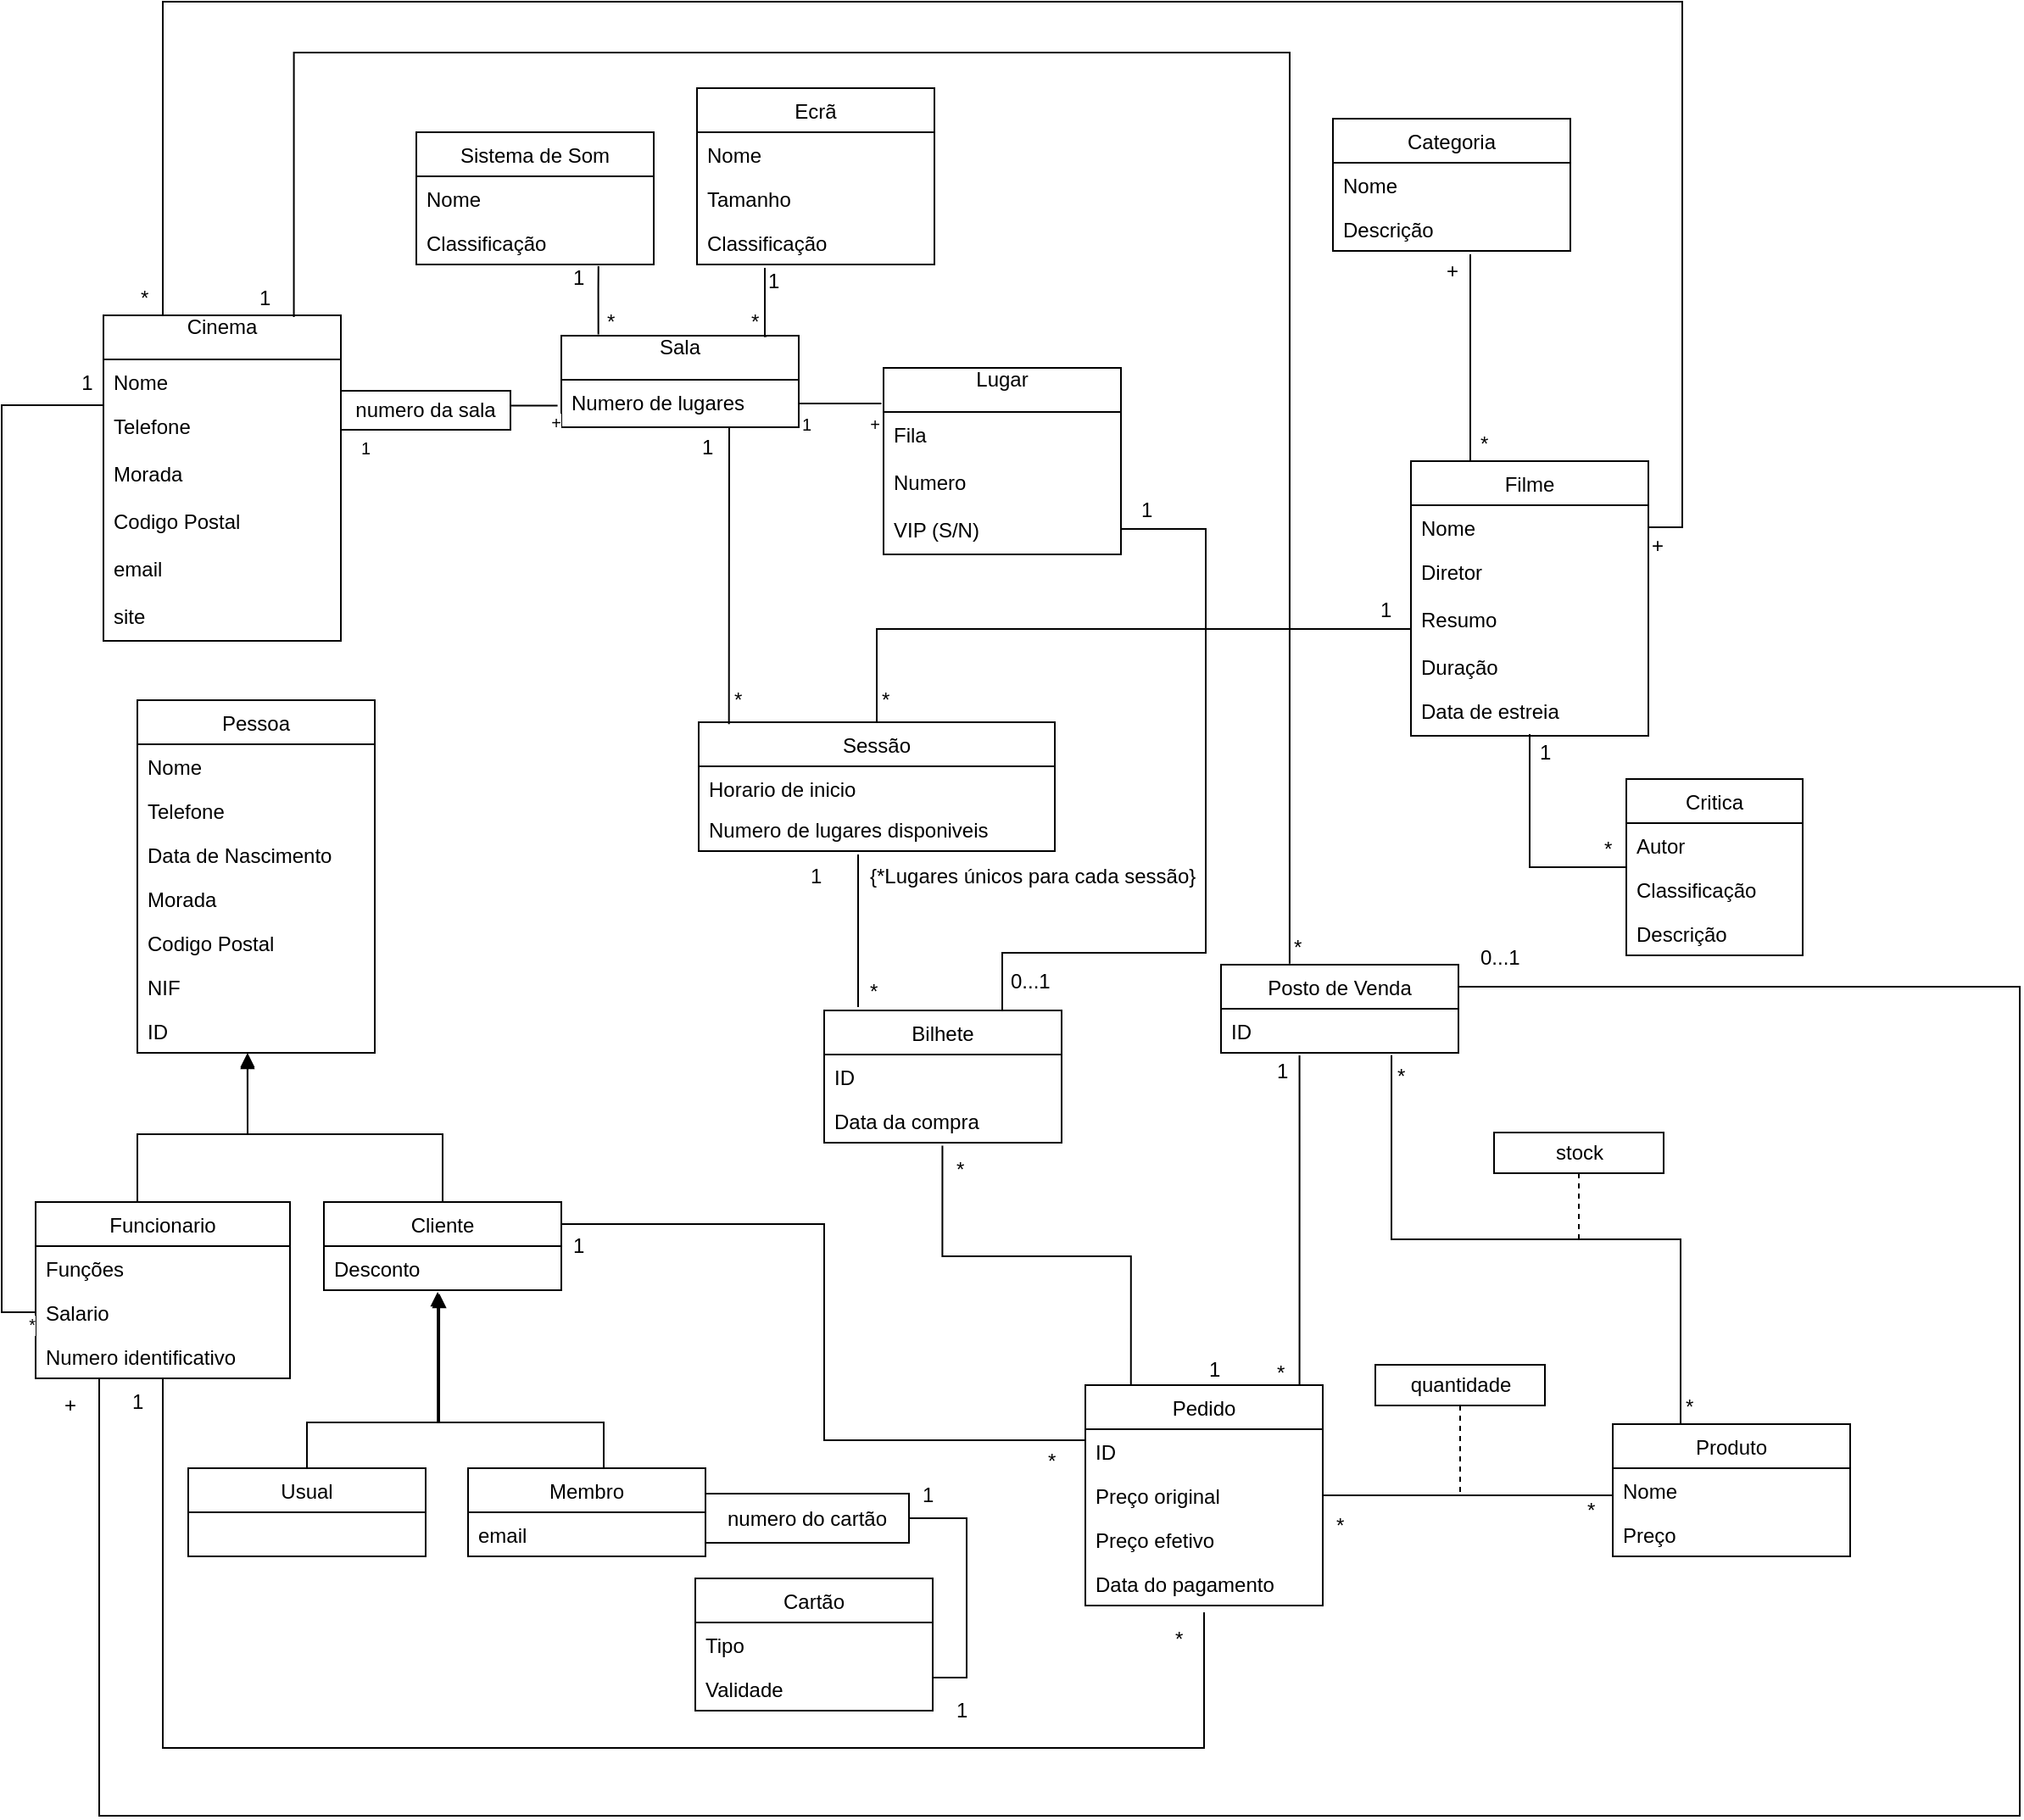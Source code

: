 <mxfile version="10.4.7" type="github"><diagram id="AIXLo2cwGBLX02oyUeqZ" name="Page-1"><mxGraphModel dx="1339" dy="758" grid="1" gridSize="10" guides="1" tooltips="1" connect="1" arrows="1" fold="1" page="1" pageScale="1" pageWidth="850" pageHeight="1100" math="0" shadow="0"><root><mxCell id="0"/><mxCell id="1" parent="0"/><mxCell id="vddKdkB9PFK4132dctd9-143" style="edgeStyle=orthogonalEdgeStyle;rounded=0;orthogonalLoop=1;jettySize=auto;html=1;entryX=1;entryY=0.5;entryDx=0;entryDy=0;endArrow=none;endFill=0;exitX=0.25;exitY=0;exitDx=0;exitDy=0;" parent="1" source="vddKdkB9PFK4132dctd9-2" target="vddKdkB9PFK4132dctd9-53" edge="1"><mxGeometry relative="1" as="geometry"><mxPoint x="225" y="169" as="sourcePoint"/><Array as="points"><mxPoint x="155" y="10"/><mxPoint x="1051" y="10"/><mxPoint x="1051" y="320"/></Array></mxGeometry></mxCell><mxCell id="vddKdkB9PFK4132dctd9-153" style="edgeStyle=orthogonalEdgeStyle;rounded=0;orthogonalLoop=1;jettySize=auto;html=1;exitX=0.802;exitY=0.005;exitDx=0;exitDy=0;endArrow=none;endFill=0;entryX=0.289;entryY=-0.013;entryDx=0;entryDy=0;entryPerimeter=0;exitPerimeter=0;" parent="1" source="vddKdkB9PFK4132dctd9-2" target="vddKdkB9PFK4132dctd9-162" edge="1"><mxGeometry relative="1" as="geometry"><mxPoint x="820" y="570" as="targetPoint"/><Array as="points"><mxPoint x="232" y="40"/><mxPoint x="819" y="40"/></Array></mxGeometry></mxCell><mxCell id="vddKdkB9PFK4132dctd9-2" value="Cinema&#10;" style="swimlane;fontStyle=0;childLayout=stackLayout;horizontal=1;startSize=26;fillColor=none;horizontalStack=0;resizeParent=1;resizeParentMax=0;resizeLast=0;collapsible=1;marginBottom=0;" parent="1" vertex="1"><mxGeometry x="120" y="195" width="140" height="192" as="geometry"/></mxCell><mxCell id="vddKdkB9PFK4132dctd9-3" value="Nome" style="text;strokeColor=none;fillColor=none;align=left;verticalAlign=top;spacingLeft=4;spacingRight=4;overflow=hidden;rotatable=0;points=[[0,0.5],[1,0.5]];portConstraint=eastwest;" parent="vddKdkB9PFK4132dctd9-2" vertex="1"><mxGeometry y="26" width="140" height="26" as="geometry"/></mxCell><mxCell id="vddKdkB9PFK4132dctd9-4" value="Telefone" style="text;strokeColor=none;fillColor=none;align=left;verticalAlign=top;spacingLeft=4;spacingRight=4;overflow=hidden;rotatable=0;points=[[0,0.5],[1,0.5]];portConstraint=eastwest;" parent="vddKdkB9PFK4132dctd9-2" vertex="1"><mxGeometry y="52" width="140" height="28" as="geometry"/></mxCell><mxCell id="vddKdkB9PFK4132dctd9-5" value="Morada" style="text;strokeColor=none;fillColor=none;align=left;verticalAlign=top;spacingLeft=4;spacingRight=4;overflow=hidden;rotatable=0;points=[[0,0.5],[1,0.5]];portConstraint=eastwest;" parent="vddKdkB9PFK4132dctd9-2" vertex="1"><mxGeometry y="80" width="140" height="28" as="geometry"/></mxCell><mxCell id="vddKdkB9PFK4132dctd9-6" value="Codigo Postal" style="text;strokeColor=none;fillColor=none;align=left;verticalAlign=top;spacingLeft=4;spacingRight=4;overflow=hidden;rotatable=0;points=[[0,0.5],[1,0.5]];portConstraint=eastwest;" parent="vddKdkB9PFK4132dctd9-2" vertex="1"><mxGeometry y="108" width="140" height="28" as="geometry"/></mxCell><mxCell id="vddKdkB9PFK4132dctd9-7" value="email" style="text;strokeColor=none;fillColor=none;align=left;verticalAlign=top;spacingLeft=4;spacingRight=4;overflow=hidden;rotatable=0;points=[[0,0.5],[1,0.5]];portConstraint=eastwest;" parent="vddKdkB9PFK4132dctd9-2" vertex="1"><mxGeometry y="136" width="140" height="28" as="geometry"/></mxCell><mxCell id="vddKdkB9PFK4132dctd9-8" value="site" style="text;strokeColor=none;fillColor=none;align=left;verticalAlign=top;spacingLeft=4;spacingRight=4;overflow=hidden;rotatable=0;points=[[0,0.5],[1,0.5]];portConstraint=eastwest;" parent="vddKdkB9PFK4132dctd9-2" vertex="1"><mxGeometry y="164" width="140" height="28" as="geometry"/></mxCell><mxCell id="vddKdkB9PFK4132dctd9-9" style="edgeStyle=orthogonalEdgeStyle;rounded=0;orthogonalLoop=1;jettySize=auto;html=1;exitX=0.156;exitY=-0.015;exitDx=0;exitDy=0;entryX=0.767;entryY=1.036;entryDx=0;entryDy=0;entryPerimeter=0;endArrow=none;endFill=0;exitPerimeter=0;" parent="1" source="vddKdkB9PFK4132dctd9-11" target="vddKdkB9PFK4132dctd9-101" edge="1"><mxGeometry relative="1" as="geometry"><Array as="points"><mxPoint x="412" y="180"/><mxPoint x="412" y="180"/></Array></mxGeometry></mxCell><mxCell id="vddKdkB9PFK4132dctd9-10" style="edgeStyle=orthogonalEdgeStyle;rounded=0;orthogonalLoop=1;jettySize=auto;html=1;exitX=0.865;exitY=0.005;exitDx=0;exitDy=0;endArrow=none;endFill=0;exitPerimeter=0;" parent="1" source="vddKdkB9PFK4132dctd9-11" edge="1"><mxGeometry relative="1" as="geometry"><mxPoint x="510" y="167" as="targetPoint"/><Array as="points"><mxPoint x="510" y="207"/></Array></mxGeometry></mxCell><mxCell id="vddKdkB9PFK4132dctd9-11" value="Sala&#10;" style="swimlane;fontStyle=0;childLayout=stackLayout;horizontal=1;startSize=26;fillColor=none;horizontalStack=0;resizeParent=1;resizeParentMax=0;resizeLast=0;collapsible=1;marginBottom=0;" parent="1" vertex="1"><mxGeometry x="390" y="207" width="140" height="54" as="geometry"/></mxCell><mxCell id="vddKdkB9PFK4132dctd9-12" value="Numero de lugares" style="text;strokeColor=none;fillColor=none;align=left;verticalAlign=top;spacingLeft=4;spacingRight=4;overflow=hidden;rotatable=0;points=[[0,0.5],[1,0.5]];portConstraint=eastwest;" parent="vddKdkB9PFK4132dctd9-11" vertex="1"><mxGeometry y="26" width="140" height="28" as="geometry"/></mxCell><mxCell id="vddKdkB9PFK4132dctd9-13" value="" style="endArrow=none;html=1;endSize=12;startArrow=none;startSize=14;startFill=0;edgeStyle=orthogonalEdgeStyle;exitX=1;exitY=0.5;exitDx=0;exitDy=0;rounded=0;endFill=0;entryX=-0.017;entryY=0.548;entryDx=0;entryDy=0;entryPerimeter=0;" parent="1" source="vddKdkB9PFK4132dctd9-121" edge="1"><mxGeometry relative="1" as="geometry"><mxPoint x="130" y="366" as="sourcePoint"/><mxPoint x="387.8" y="248.2" as="targetPoint"/><Array as="points"><mxPoint x="360" y="248"/></Array></mxGeometry></mxCell><mxCell id="vddKdkB9PFK4132dctd9-14" value="1" style="resizable=0;html=1;align=left;verticalAlign=top;labelBackgroundColor=#ffffff;fontSize=10;" parent="vddKdkB9PFK4132dctd9-13" connectable="0" vertex="1"><mxGeometry x="-1" relative="1" as="geometry"><mxPoint x="-90" y="10" as="offset"/></mxGeometry></mxCell><mxCell id="vddKdkB9PFK4132dctd9-15" value="+" style="resizable=0;html=1;align=right;verticalAlign=top;labelBackgroundColor=#ffffff;fontSize=10;" parent="vddKdkB9PFK4132dctd9-13" connectable="0" vertex="1"><mxGeometry x="1" relative="1" as="geometry"><mxPoint x="2.5" y="-2.5" as="offset"/></mxGeometry></mxCell><mxCell id="vddKdkB9PFK4132dctd9-16" value="Lugar&#10;" style="swimlane;fontStyle=0;childLayout=stackLayout;horizontal=1;startSize=26;fillColor=none;horizontalStack=0;resizeParent=1;resizeParentMax=0;resizeLast=0;collapsible=1;marginBottom=0;" parent="1" vertex="1"><mxGeometry x="580" y="226" width="140" height="110" as="geometry"/></mxCell><mxCell id="vddKdkB9PFK4132dctd9-17" value="Fila" style="text;strokeColor=none;fillColor=none;align=left;verticalAlign=top;spacingLeft=4;spacingRight=4;overflow=hidden;rotatable=0;points=[[0,0.5],[1,0.5]];portConstraint=eastwest;" parent="vddKdkB9PFK4132dctd9-16" vertex="1"><mxGeometry y="26" width="140" height="28" as="geometry"/></mxCell><mxCell id="vddKdkB9PFK4132dctd9-18" value="Numero" style="text;strokeColor=none;fillColor=none;align=left;verticalAlign=top;spacingLeft=4;spacingRight=4;overflow=hidden;rotatable=0;points=[[0,0.5],[1,0.5]];portConstraint=eastwest;" parent="vddKdkB9PFK4132dctd9-16" vertex="1"><mxGeometry y="54" width="140" height="28" as="geometry"/></mxCell><mxCell id="vddKdkB9PFK4132dctd9-19" value="VIP (S/N)" style="text;strokeColor=none;fillColor=none;align=left;verticalAlign=top;spacingLeft=4;spacingRight=4;overflow=hidden;rotatable=0;points=[[0,0.5],[1,0.5]];portConstraint=eastwest;" parent="vddKdkB9PFK4132dctd9-16" vertex="1"><mxGeometry y="82" width="140" height="28" as="geometry"/></mxCell><mxCell id="vddKdkB9PFK4132dctd9-20" value="" style="endArrow=none;html=1;endSize=12;startArrow=none;startSize=14;startFill=0;edgeStyle=orthogonalEdgeStyle;exitX=1;exitY=0.5;exitDx=0;exitDy=0;rounded=0;endFill=0;entryX=-0.009;entryY=0.191;entryDx=0;entryDy=0;entryPerimeter=0;" parent="1" source="vddKdkB9PFK4132dctd9-12" target="vddKdkB9PFK4132dctd9-16" edge="1"><mxGeometry relative="1" as="geometry"><mxPoint x="570" y="146" as="sourcePoint"/><mxPoint x="517" y="383" as="targetPoint"/></mxGeometry></mxCell><mxCell id="vddKdkB9PFK4132dctd9-21" value="1" style="resizable=0;html=1;align=left;verticalAlign=top;labelBackgroundColor=#ffffff;fontSize=10;" parent="vddKdkB9PFK4132dctd9-20" connectable="0" vertex="1"><mxGeometry x="-1" relative="1" as="geometry"/></mxCell><mxCell id="vddKdkB9PFK4132dctd9-22" value="+" style="resizable=0;html=1;align=right;verticalAlign=top;labelBackgroundColor=#ffffff;fontSize=10;" parent="vddKdkB9PFK4132dctd9-20" connectable="0" vertex="1"><mxGeometry x="1" relative="1" as="geometry"/></mxCell><mxCell id="vddKdkB9PFK4132dctd9-23" value="Pessoa" style="swimlane;fontStyle=0;childLayout=stackLayout;horizontal=1;startSize=26;fillColor=none;horizontalStack=0;resizeParent=1;resizeParentMax=0;resizeLast=0;collapsible=1;marginBottom=0;" parent="1" vertex="1"><mxGeometry x="140" y="422" width="140" height="208" as="geometry"/></mxCell><mxCell id="vddKdkB9PFK4132dctd9-24" value="Nome" style="text;strokeColor=none;fillColor=none;align=left;verticalAlign=top;spacingLeft=4;spacingRight=4;overflow=hidden;rotatable=0;points=[[0,0.5],[1,0.5]];portConstraint=eastwest;" parent="vddKdkB9PFK4132dctd9-23" vertex="1"><mxGeometry y="26" width="140" height="26" as="geometry"/></mxCell><mxCell id="vddKdkB9PFK4132dctd9-25" value="Telefone" style="text;strokeColor=none;fillColor=none;align=left;verticalAlign=top;spacingLeft=4;spacingRight=4;overflow=hidden;rotatable=0;points=[[0,0.5],[1,0.5]];portConstraint=eastwest;" parent="vddKdkB9PFK4132dctd9-23" vertex="1"><mxGeometry y="52" width="140" height="26" as="geometry"/></mxCell><mxCell id="vddKdkB9PFK4132dctd9-26" value="Data de Nascimento" style="text;strokeColor=none;fillColor=none;align=left;verticalAlign=top;spacingLeft=4;spacingRight=4;overflow=hidden;rotatable=0;points=[[0,0.5],[1,0.5]];portConstraint=eastwest;" parent="vddKdkB9PFK4132dctd9-23" vertex="1"><mxGeometry y="78" width="140" height="26" as="geometry"/></mxCell><mxCell id="vddKdkB9PFK4132dctd9-27" value="Morada" style="text;strokeColor=none;fillColor=none;align=left;verticalAlign=top;spacingLeft=4;spacingRight=4;overflow=hidden;rotatable=0;points=[[0,0.5],[1,0.5]];portConstraint=eastwest;" parent="vddKdkB9PFK4132dctd9-23" vertex="1"><mxGeometry y="104" width="140" height="26" as="geometry"/></mxCell><mxCell id="vddKdkB9PFK4132dctd9-28" value="Codigo Postal" style="text;strokeColor=none;fillColor=none;align=left;verticalAlign=top;spacingLeft=4;spacingRight=4;overflow=hidden;rotatable=0;points=[[0,0.5],[1,0.5]];portConstraint=eastwest;" parent="vddKdkB9PFK4132dctd9-23" vertex="1"><mxGeometry y="130" width="140" height="26" as="geometry"/></mxCell><mxCell id="vddKdkB9PFK4132dctd9-29" value="NIF" style="text;strokeColor=none;fillColor=none;align=left;verticalAlign=top;spacingLeft=4;spacingRight=4;overflow=hidden;rotatable=0;points=[[0,0.5],[1,0.5]];portConstraint=eastwest;" parent="vddKdkB9PFK4132dctd9-23" vertex="1"><mxGeometry y="156" width="140" height="26" as="geometry"/></mxCell><mxCell id="vddKdkB9PFK4132dctd9-30" value="ID" style="text;strokeColor=none;fillColor=none;align=left;verticalAlign=top;spacingLeft=4;spacingRight=4;overflow=hidden;rotatable=0;points=[[0,0.5],[1,0.5]];portConstraint=eastwest;" parent="vddKdkB9PFK4132dctd9-23" vertex="1"><mxGeometry y="182" width="140" height="26" as="geometry"/></mxCell><mxCell id="vddKdkB9PFK4132dctd9-31" style="edgeStyle=orthogonalEdgeStyle;rounded=0;orthogonalLoop=1;jettySize=auto;html=1;exitX=0.5;exitY=1;exitDx=0;exitDy=0;endArrow=none;endFill=0;" parent="1" source="vddKdkB9PFK4132dctd9-32" edge="1"><mxGeometry relative="1" as="geometry"><mxPoint x="769" y="960" as="targetPoint"/><Array as="points"><mxPoint x="155" y="1040"/><mxPoint x="769" y="1040"/></Array></mxGeometry></mxCell><mxCell id="vddKdkB9PFK4132dctd9-159" style="edgeStyle=orthogonalEdgeStyle;rounded=0;orthogonalLoop=1;jettySize=auto;html=1;exitX=0.25;exitY=1;exitDx=0;exitDy=0;endArrow=none;endFill=0;entryX=1;entryY=0.25;entryDx=0;entryDy=0;" parent="1" source="vddKdkB9PFK4132dctd9-32" target="vddKdkB9PFK4132dctd9-162" edge="1"><mxGeometry relative="1" as="geometry"><mxPoint x="1270" y="487" as="targetPoint"/><Array as="points"><mxPoint x="117" y="1080"/><mxPoint x="1250" y="1080"/><mxPoint x="1250" y="591"/></Array></mxGeometry></mxCell><mxCell id="vddKdkB9PFK4132dctd9-32" value="Funcionario" style="swimlane;fontStyle=0;childLayout=stackLayout;horizontal=1;startSize=26;fillColor=none;horizontalStack=0;resizeParent=1;resizeParentMax=0;resizeLast=0;collapsible=1;marginBottom=0;" parent="1" vertex="1"><mxGeometry x="80" y="718" width="150" height="104" as="geometry"/></mxCell><mxCell id="vddKdkB9PFK4132dctd9-33" value="Funções" style="text;strokeColor=none;fillColor=none;align=left;verticalAlign=top;spacingLeft=4;spacingRight=4;overflow=hidden;rotatable=0;points=[[0,0.5],[1,0.5]];portConstraint=eastwest;" parent="vddKdkB9PFK4132dctd9-32" vertex="1"><mxGeometry y="26" width="150" height="26" as="geometry"/></mxCell><mxCell id="vddKdkB9PFK4132dctd9-34" value="Salario" style="text;strokeColor=none;fillColor=none;align=left;verticalAlign=top;spacingLeft=4;spacingRight=4;overflow=hidden;rotatable=0;points=[[0,0.5],[1,0.5]];portConstraint=eastwest;" parent="vddKdkB9PFK4132dctd9-32" vertex="1"><mxGeometry y="52" width="150" height="26" as="geometry"/></mxCell><mxCell id="vddKdkB9PFK4132dctd9-35" value="Numero identificativo" style="text;strokeColor=none;fillColor=none;align=left;verticalAlign=top;spacingLeft=4;spacingRight=4;overflow=hidden;rotatable=0;points=[[0,0.5],[1,0.5]];portConstraint=eastwest;" parent="vddKdkB9PFK4132dctd9-32" vertex="1"><mxGeometry y="78" width="150" height="26" as="geometry"/></mxCell><mxCell id="vddKdkB9PFK4132dctd9-36" style="edgeStyle=orthogonalEdgeStyle;rounded=0;orthogonalLoop=1;jettySize=auto;html=1;exitX=1;exitY=0.25;exitDx=0;exitDy=0;entryX=0;entryY=0.25;entryDx=0;entryDy=0;endArrow=none;endFill=0;" parent="1" source="vddKdkB9PFK4132dctd9-37" target="vddKdkB9PFK4132dctd9-80" edge="1"><mxGeometry relative="1" as="geometry"><Array as="points"><mxPoint x="545" y="731"/><mxPoint x="545" y="859"/></Array></mxGeometry></mxCell><mxCell id="vddKdkB9PFK4132dctd9-37" value="Cliente" style="swimlane;fontStyle=0;childLayout=stackLayout;horizontal=1;startSize=26;fillColor=none;horizontalStack=0;resizeParent=1;resizeParentMax=0;resizeLast=0;collapsible=1;marginBottom=0;" parent="1" vertex="1"><mxGeometry x="250" y="718" width="140" height="52" as="geometry"/></mxCell><mxCell id="vddKdkB9PFK4132dctd9-38" value="Desconto" style="text;strokeColor=none;fillColor=none;align=left;verticalAlign=top;spacingLeft=4;spacingRight=4;overflow=hidden;rotatable=0;points=[[0,0.5],[1,0.5]];portConstraint=eastwest;" parent="vddKdkB9PFK4132dctd9-37" vertex="1"><mxGeometry y="26" width="140" height="26" as="geometry"/></mxCell><mxCell id="vddKdkB9PFK4132dctd9-39" value="" style="endArrow=block;endFill=1;html=1;edgeStyle=orthogonalEdgeStyle;align=left;verticalAlign=top;exitX=0.5;exitY=0;exitDx=0;exitDy=0;entryX=0.464;entryY=1.038;entryDx=0;entryDy=0;entryPerimeter=0;rounded=0;" parent="1" source="vddKdkB9PFK4132dctd9-32" target="vddKdkB9PFK4132dctd9-30" edge="1"><mxGeometry x="-1" relative="1" as="geometry"><mxPoint x="80" y="676" as="sourcePoint"/><mxPoint x="240" y="676" as="targetPoint"/><Array as="points"><mxPoint x="140" y="718"/><mxPoint x="140" y="678"/><mxPoint x="205" y="678"/></Array></mxGeometry></mxCell><mxCell id="vddKdkB9PFK4132dctd9-40" value="" style="endArrow=block;endFill=1;html=1;edgeStyle=orthogonalEdgeStyle;align=left;verticalAlign=top;exitX=0.5;exitY=0;exitDx=0;exitDy=0;entryX=0.464;entryY=1;entryDx=0;entryDy=0;entryPerimeter=0;rounded=0;" parent="1" source="vddKdkB9PFK4132dctd9-37" target="vddKdkB9PFK4132dctd9-30" edge="1"><mxGeometry x="-1" relative="1" as="geometry"><mxPoint x="160" y="556" as="sourcePoint"/><mxPoint x="235" y="521" as="targetPoint"/><Array as="points"><mxPoint x="320" y="678"/><mxPoint x="205" y="678"/></Array></mxGeometry></mxCell><mxCell id="vddKdkB9PFK4132dctd9-41" value="" style="endArrow=none;html=1;endSize=12;startArrow=none;startSize=14;startFill=0;edgeStyle=orthogonalEdgeStyle;exitX=0;exitY=0.5;exitDx=0;exitDy=0;rounded=0;endFill=0;entryX=0;entryY=0.5;entryDx=0;entryDy=0;" parent="1" source="vddKdkB9PFK4132dctd9-3" target="vddKdkB9PFK4132dctd9-34" edge="1"><mxGeometry relative="1" as="geometry"><mxPoint x="273" y="317" as="sourcePoint"/><mxPoint x="60" y="456" as="targetPoint"/><Array as="points"><mxPoint x="110" y="248"/><mxPoint x="60" y="248"/><mxPoint x="60" y="611"/></Array></mxGeometry></mxCell><mxCell id="vddKdkB9PFK4132dctd9-42" value="*" style="resizable=0;html=1;align=right;verticalAlign=top;labelBackgroundColor=#ffffff;fontSize=10;" parent="vddKdkB9PFK4132dctd9-41" connectable="0" vertex="1"><mxGeometry x="1" relative="1" as="geometry"><mxPoint y="-5" as="offset"/></mxGeometry></mxCell><mxCell id="vddKdkB9PFK4132dctd9-43" value="1" style="text;html=1;resizable=0;points=[];align=center;verticalAlign=middle;labelBackgroundColor=#ffffff;" parent="vddKdkB9PFK4132dctd9-41" vertex="1" connectable="0"><mxGeometry x="-0.939" y="-2" relative="1" as="geometry"><mxPoint x="-5" y="-11" as="offset"/></mxGeometry></mxCell><mxCell id="vddKdkB9PFK4132dctd9-44" style="edgeStyle=orthogonalEdgeStyle;rounded=0;orthogonalLoop=1;jettySize=auto;html=1;exitX=0.5;exitY=0;exitDx=0;exitDy=0;startArrow=none;startFill=0;sourcePerimeterSpacing=-1;endArrow=block;endFill=1;targetPerimeterSpacing=0;entryX=0.486;entryY=1.077;entryDx=0;entryDy=0;entryPerimeter=0;" parent="1" source="vddKdkB9PFK4132dctd9-45" target="vddKdkB9PFK4132dctd9-38" edge="1"><mxGeometry relative="1" as="geometry"><mxPoint x="331" y="824" as="targetPoint"/><Array as="points"><mxPoint x="240" y="848"/><mxPoint x="318" y="848"/></Array></mxGeometry></mxCell><mxCell id="vddKdkB9PFK4132dctd9-45" value="Usual" style="swimlane;fontStyle=0;childLayout=stackLayout;horizontal=1;startSize=26;fillColor=none;horizontalStack=0;resizeParent=1;resizeParentMax=0;resizeLast=0;collapsible=1;marginBottom=0;" parent="1" vertex="1"><mxGeometry x="170" y="875" width="140" height="52" as="geometry"/></mxCell><mxCell id="vddKdkB9PFK4132dctd9-46" style="edgeStyle=orthogonalEdgeStyle;rounded=0;orthogonalLoop=1;jettySize=auto;html=1;exitX=0.5;exitY=0;exitDx=0;exitDy=0;entryX=0.479;entryY=1.038;entryDx=0;entryDy=0;entryPerimeter=0;startArrow=none;startFill=0;sourcePerimeterSpacing=-1;endArrow=block;endFill=1;targetPerimeterSpacing=0;" parent="1" source="vddKdkB9PFK4132dctd9-47" target="vddKdkB9PFK4132dctd9-38" edge="1"><mxGeometry relative="1" as="geometry"><Array as="points"><mxPoint x="415" y="875"/><mxPoint x="415" y="848"/><mxPoint x="317" y="848"/></Array><mxPoint x="330" y="822" as="targetPoint"/></mxGeometry></mxCell><mxCell id="vddKdkB9PFK4132dctd9-47" value="Membro" style="swimlane;fontStyle=0;childLayout=stackLayout;horizontal=1;startSize=26;fillColor=none;horizontalStack=0;resizeParent=1;resizeParentMax=0;resizeLast=0;collapsible=1;marginBottom=0;" parent="1" vertex="1"><mxGeometry x="335" y="875" width="140" height="52" as="geometry"/></mxCell><mxCell id="vddKdkB9PFK4132dctd9-49" value="email" style="text;strokeColor=none;fillColor=none;align=left;verticalAlign=top;spacingLeft=4;spacingRight=4;overflow=hidden;rotatable=0;points=[[0,0.5],[1,0.5]];portConstraint=eastwest;" parent="vddKdkB9PFK4132dctd9-47" vertex="1"><mxGeometry y="26" width="140" height="26" as="geometry"/></mxCell><mxCell id="vddKdkB9PFK4132dctd9-50" value="" style="edgeStyle=orthogonalEdgeStyle;rounded=0;orthogonalLoop=1;jettySize=auto;html=1;startArrow=none;startFill=0;sourcePerimeterSpacing=-1;endArrow=none;endFill=0;targetPerimeterSpacing=0;" parent="1" source="vddKdkB9PFK4132dctd9-52" target="vddKdkB9PFK4132dctd9-58" edge="1"><mxGeometry relative="1" as="geometry"><Array as="points"><mxPoint x="961" y="481"/><mxPoint x="961" y="481"/></Array></mxGeometry></mxCell><mxCell id="vddKdkB9PFK4132dctd9-51" style="edgeStyle=orthogonalEdgeStyle;rounded=0;orthogonalLoop=1;jettySize=auto;html=1;exitX=0.25;exitY=0;exitDx=0;exitDy=0;endArrow=none;endFill=0;" parent="1" source="vddKdkB9PFK4132dctd9-52" edge="1"><mxGeometry relative="1" as="geometry"><mxPoint x="926" y="159" as="targetPoint"/><Array as="points"><mxPoint x="926" y="190"/></Array></mxGeometry></mxCell><mxCell id="vddKdkB9PFK4132dctd9-52" value="Filme" style="swimlane;fontStyle=0;childLayout=stackLayout;horizontal=1;startSize=26;fillColor=none;horizontalStack=0;resizeParent=1;resizeParentMax=0;resizeLast=0;collapsible=1;marginBottom=0;" parent="1" vertex="1"><mxGeometry x="891" y="281" width="140" height="162" as="geometry"/></mxCell><mxCell id="vddKdkB9PFK4132dctd9-53" value="Nome" style="text;strokeColor=none;fillColor=none;align=left;verticalAlign=top;spacingLeft=4;spacingRight=4;overflow=hidden;rotatable=0;points=[[0,0.5],[1,0.5]];portConstraint=eastwest;" parent="vddKdkB9PFK4132dctd9-52" vertex="1"><mxGeometry y="26" width="140" height="26" as="geometry"/></mxCell><mxCell id="vddKdkB9PFK4132dctd9-54" value="Diretor" style="text;strokeColor=none;fillColor=none;align=left;verticalAlign=top;spacingLeft=4;spacingRight=4;overflow=hidden;rotatable=0;points=[[0,0.5],[1,0.5]];portConstraint=eastwest;" parent="vddKdkB9PFK4132dctd9-52" vertex="1"><mxGeometry y="52" width="140" height="28" as="geometry"/></mxCell><mxCell id="vddKdkB9PFK4132dctd9-55" value="Resumo" style="text;strokeColor=none;fillColor=none;align=left;verticalAlign=top;spacingLeft=4;spacingRight=4;overflow=hidden;rotatable=0;points=[[0,0.5],[1,0.5]];portConstraint=eastwest;" parent="vddKdkB9PFK4132dctd9-52" vertex="1"><mxGeometry y="80" width="140" height="28" as="geometry"/></mxCell><mxCell id="vddKdkB9PFK4132dctd9-56" value="Duração" style="text;strokeColor=none;fillColor=none;align=left;verticalAlign=top;spacingLeft=4;spacingRight=4;overflow=hidden;rotatable=0;points=[[0,0.5],[1,0.5]];portConstraint=eastwest;" parent="vddKdkB9PFK4132dctd9-52" vertex="1"><mxGeometry y="108" width="140" height="26" as="geometry"/></mxCell><mxCell id="vddKdkB9PFK4132dctd9-57" value="Data de estreia" style="text;strokeColor=none;fillColor=none;align=left;verticalAlign=top;spacingLeft=4;spacingRight=4;overflow=hidden;rotatable=0;points=[[0,0.5],[1,0.5]];portConstraint=eastwest;" parent="vddKdkB9PFK4132dctd9-52" vertex="1"><mxGeometry y="134" width="140" height="28" as="geometry"/></mxCell><mxCell id="vddKdkB9PFK4132dctd9-58" value="Critica" style="swimlane;fontStyle=0;childLayout=stackLayout;horizontal=1;startSize=26;fillColor=none;horizontalStack=0;resizeParent=1;resizeParentMax=0;resizeLast=0;collapsible=1;marginBottom=0;direction=east;" parent="1" vertex="1"><mxGeometry x="1018" y="468.5" width="104" height="104" as="geometry"/></mxCell><mxCell id="vddKdkB9PFK4132dctd9-59" value="Autor" style="text;strokeColor=none;fillColor=none;align=left;verticalAlign=top;spacingLeft=4;spacingRight=4;overflow=hidden;rotatable=0;points=[[0,0.5],[1,0.5]];portConstraint=eastwest;" parent="vddKdkB9PFK4132dctd9-58" vertex="1"><mxGeometry y="26" width="104" height="26" as="geometry"/></mxCell><mxCell id="vddKdkB9PFK4132dctd9-60" value="Classificação" style="text;strokeColor=none;fillColor=none;align=left;verticalAlign=top;spacingLeft=4;spacingRight=4;overflow=hidden;rotatable=0;points=[[0,0.5],[1,0.5]];portConstraint=eastwest;" parent="vddKdkB9PFK4132dctd9-58" vertex="1"><mxGeometry y="52" width="104" height="26" as="geometry"/></mxCell><mxCell id="vddKdkB9PFK4132dctd9-61" value="Descrição" style="text;strokeColor=none;fillColor=none;align=left;verticalAlign=top;spacingLeft=4;spacingRight=4;overflow=hidden;rotatable=0;points=[[0,0.5],[1,0.5]];portConstraint=eastwest;" parent="vddKdkB9PFK4132dctd9-58" vertex="1"><mxGeometry y="78" width="104" height="26" as="geometry"/></mxCell><mxCell id="vddKdkB9PFK4132dctd9-62" style="edgeStyle=orthogonalEdgeStyle;rounded=0;orthogonalLoop=1;jettySize=auto;html=1;exitX=0.5;exitY=0;exitDx=0;exitDy=0;startArrow=none;startFill=0;sourcePerimeterSpacing=-1;endArrow=none;endFill=0;targetPerimeterSpacing=0;" parent="1" source="vddKdkB9PFK4132dctd9-64" edge="1"><mxGeometry relative="1" as="geometry"><Array as="points"><mxPoint x="576" y="380"/></Array><mxPoint x="891" y="380" as="targetPoint"/></mxGeometry></mxCell><mxCell id="vddKdkB9PFK4132dctd9-63" style="edgeStyle=orthogonalEdgeStyle;rounded=0;orthogonalLoop=1;jettySize=auto;html=1;exitX=0.085;exitY=0.014;exitDx=0;exitDy=0;endArrow=none;endFill=0;exitPerimeter=0;" parent="1" source="vddKdkB9PFK4132dctd9-64" edge="1"><mxGeometry relative="1" as="geometry"><Array as="points"><mxPoint x="489" y="348"/><mxPoint x="489" y="261"/></Array><mxPoint x="489" y="261" as="targetPoint"/></mxGeometry></mxCell><mxCell id="vddKdkB9PFK4132dctd9-64" value="Sessão" style="swimlane;fontStyle=0;childLayout=stackLayout;horizontal=1;startSize=26;fillColor=none;horizontalStack=0;resizeParent=1;resizeParentMax=0;resizeLast=0;collapsible=1;marginBottom=0;" parent="1" vertex="1"><mxGeometry x="471" y="435" width="210" height="76" as="geometry"/></mxCell><mxCell id="vddKdkB9PFK4132dctd9-135" value="Horario de inicio" style="text;strokeColor=none;fillColor=none;align=left;verticalAlign=top;spacingLeft=4;spacingRight=4;overflow=hidden;rotatable=0;points=[[0,0.5],[1,0.5]];portConstraint=eastwest;" parent="vddKdkB9PFK4132dctd9-64" vertex="1"><mxGeometry y="26" width="210" height="24" as="geometry"/></mxCell><mxCell id="vddKdkB9PFK4132dctd9-65" value="Numero de lugares disponiveis" style="text;strokeColor=none;fillColor=none;align=left;verticalAlign=top;spacingLeft=4;spacingRight=4;overflow=hidden;rotatable=0;points=[[0,0.5],[1,0.5]];portConstraint=eastwest;" parent="vddKdkB9PFK4132dctd9-64" vertex="1"><mxGeometry y="50" width="210" height="26" as="geometry"/></mxCell><mxCell id="vddKdkB9PFK4132dctd9-66" style="edgeStyle=orthogonalEdgeStyle;rounded=0;orthogonalLoop=1;jettySize=auto;html=1;exitX=0.75;exitY=0;exitDx=0;exitDy=0;endArrow=none;endFill=0;" parent="1" source="vddKdkB9PFK4132dctd9-67" target="vddKdkB9PFK4132dctd9-19" edge="1"><mxGeometry relative="1" as="geometry"><Array as="points"><mxPoint x="650" y="571"/><mxPoint x="770" y="571"/><mxPoint x="770" y="321"/></Array></mxGeometry></mxCell><mxCell id="vddKdkB9PFK4132dctd9-67" value="Bilhete" style="swimlane;fontStyle=0;childLayout=stackLayout;horizontal=1;startSize=26;fillColor=none;horizontalStack=0;resizeParent=1;resizeParentMax=0;resizeLast=0;collapsible=1;marginBottom=0;" parent="1" vertex="1"><mxGeometry x="545" y="605" width="140" height="78" as="geometry"/></mxCell><mxCell id="vddKdkB9PFK4132dctd9-68" value="ID" style="text;strokeColor=none;fillColor=none;align=left;verticalAlign=top;spacingLeft=4;spacingRight=4;overflow=hidden;rotatable=0;points=[[0,0.5],[1,0.5]];portConstraint=eastwest;" parent="vddKdkB9PFK4132dctd9-67" vertex="1"><mxGeometry y="26" width="140" height="26" as="geometry"/></mxCell><mxCell id="vddKdkB9PFK4132dctd9-69" value="Data da compra" style="text;strokeColor=none;fillColor=none;align=left;verticalAlign=top;spacingLeft=4;spacingRight=4;overflow=hidden;rotatable=0;points=[[0,0.5],[1,0.5]];portConstraint=eastwest;" parent="vddKdkB9PFK4132dctd9-67" vertex="1"><mxGeometry y="52" width="140" height="26" as="geometry"/></mxCell><mxCell id="vddKdkB9PFK4132dctd9-70" style="edgeStyle=orthogonalEdgeStyle;rounded=0;orthogonalLoop=1;jettySize=auto;html=1;startArrow=none;startFill=0;sourcePerimeterSpacing=-1;endArrow=none;endFill=0;targetPerimeterSpacing=0;" parent="1" edge="1"><mxGeometry relative="1" as="geometry"><mxPoint x="565" y="513" as="sourcePoint"/><Array as="points"><mxPoint x="565" y="541"/><mxPoint x="565" y="541"/></Array><mxPoint x="565" y="603" as="targetPoint"/></mxGeometry></mxCell><mxCell id="vddKdkB9PFK4132dctd9-71" value="1" style="text;html=1;resizable=0;points=[];autosize=1;align=left;verticalAlign=top;spacingTop=-4;" parent="1" vertex="1"><mxGeometry x="535" y="516" width="20" height="20" as="geometry"/></mxCell><mxCell id="vddKdkB9PFK4132dctd9-72" value="*" style="text;html=1;resizable=0;points=[];autosize=1;align=left;verticalAlign=top;spacingTop=-4;" parent="1" vertex="1"><mxGeometry x="570" y="584" width="20" height="20" as="geometry"/></mxCell><mxCell id="vddKdkB9PFK4132dctd9-73" value="1" style="text;html=1;resizable=0;points=[];autosize=1;align=left;verticalAlign=top;spacingTop=-4;" parent="1" vertex="1"><mxGeometry x="395" y="734" width="20" height="20" as="geometry"/></mxCell><mxCell id="vddKdkB9PFK4132dctd9-74" value="*" style="text;html=1;resizable=0;points=[];autosize=1;align=left;verticalAlign=top;spacingTop=-4;" parent="1" vertex="1"><mxGeometry x="621" y="689" width="20" height="20" as="geometry"/></mxCell><mxCell id="vddKdkB9PFK4132dctd9-75" value="*" style="text;html=1;resizable=0;points=[];autosize=1;align=left;verticalAlign=top;spacingTop=-4;" parent="1" vertex="1"><mxGeometry x="490" y="412" width="20" height="20" as="geometry"/></mxCell><mxCell id="vddKdkB9PFK4132dctd9-76" value="1" style="text;html=1;resizable=0;points=[];autosize=1;align=left;verticalAlign=top;spacingTop=-4;" parent="1" vertex="1"><mxGeometry x="471" y="262.5" width="20" height="20" as="geometry"/></mxCell><mxCell id="vddKdkB9PFK4132dctd9-77" style="edgeStyle=orthogonalEdgeStyle;rounded=0;orthogonalLoop=1;jettySize=auto;html=1;exitX=0.5;exitY=1;exitDx=0;exitDy=0;endArrow=none;endFill=0;dashed=1;" parent="1" source="vddKdkB9PFK4132dctd9-78" edge="1"><mxGeometry relative="1" as="geometry"><mxPoint x="920" y="890" as="targetPoint"/><Array as="points"><mxPoint x="920" y="870"/><mxPoint x="920" y="870"/></Array></mxGeometry></mxCell><mxCell id="vddKdkB9PFK4132dctd9-78" value="quantidade" style="html=1;" parent="1" vertex="1"><mxGeometry x="870" y="814" width="100" height="24" as="geometry"/></mxCell><mxCell id="vddKdkB9PFK4132dctd9-79" style="edgeStyle=orthogonalEdgeStyle;rounded=0;orthogonalLoop=1;jettySize=auto;html=1;exitX=0.192;exitY=-0.003;exitDx=0;exitDy=0;entryX=0.498;entryY=1.066;entryDx=0;entryDy=0;entryPerimeter=0;endArrow=none;endFill=0;exitPerimeter=0;" parent="1" source="vddKdkB9PFK4132dctd9-80" target="vddKdkB9PFK4132dctd9-69" edge="1"><mxGeometry relative="1" as="geometry"><Array as="points"><mxPoint x="726" y="750"/><mxPoint x="615" y="750"/></Array></mxGeometry></mxCell><mxCell id="vddKdkB9PFK4132dctd9-168" style="edgeStyle=orthogonalEdgeStyle;rounded=0;orthogonalLoop=1;jettySize=auto;html=1;exitX=0.902;exitY=0.004;exitDx=0;exitDy=0;endArrow=none;endFill=0;entryX=0.764;entryY=0.023;entryDx=0;entryDy=0;entryPerimeter=0;exitPerimeter=0;" parent="1" source="vddKdkB9PFK4132dctd9-80" target="vddKdkB9PFK4132dctd9-169" edge="1"><mxGeometry relative="1" as="geometry"><mxPoint x="840" y="690" as="targetPoint"/><Array as="points"><mxPoint x="825" y="690"/><mxPoint x="825" y="690"/></Array></mxGeometry></mxCell><mxCell id="vddKdkB9PFK4132dctd9-80" value="Pedido" style="swimlane;fontStyle=0;childLayout=stackLayout;horizontal=1;startSize=26;fillColor=none;horizontalStack=0;resizeParent=1;resizeParentMax=0;resizeLast=0;collapsible=1;marginBottom=0;" parent="1" vertex="1"><mxGeometry x="699" y="826" width="140" height="130" as="geometry"/></mxCell><mxCell id="vddKdkB9PFK4132dctd9-81" value="ID" style="text;strokeColor=none;fillColor=none;align=left;verticalAlign=top;spacingLeft=4;spacingRight=4;overflow=hidden;rotatable=0;points=[[0,0.5],[1,0.5]];portConstraint=eastwest;" parent="vddKdkB9PFK4132dctd9-80" vertex="1"><mxGeometry y="26" width="140" height="26" as="geometry"/></mxCell><mxCell id="vddKdkB9PFK4132dctd9-82" value="Preço original" style="text;strokeColor=none;fillColor=none;align=left;verticalAlign=top;spacingLeft=4;spacingRight=4;overflow=hidden;rotatable=0;points=[[0,0.5],[1,0.5]];portConstraint=eastwest;" parent="vddKdkB9PFK4132dctd9-80" vertex="1"><mxGeometry y="52" width="140" height="26" as="geometry"/></mxCell><mxCell id="vddKdkB9PFK4132dctd9-83" value="Preço efetivo" style="text;strokeColor=none;fillColor=none;align=left;verticalAlign=top;spacingLeft=4;spacingRight=4;overflow=hidden;rotatable=0;points=[[0,0.5],[1,0.5]];portConstraint=eastwest;" parent="vddKdkB9PFK4132dctd9-80" vertex="1"><mxGeometry y="78" width="140" height="26" as="geometry"/></mxCell><mxCell id="vddKdkB9PFK4132dctd9-84" value="Data do pagamento" style="text;strokeColor=none;fillColor=none;align=left;verticalAlign=top;spacingLeft=4;spacingRight=4;overflow=hidden;rotatable=0;points=[[0,0.5],[1,0.5]];portConstraint=eastwest;" parent="vddKdkB9PFK4132dctd9-80" vertex="1"><mxGeometry y="104" width="140" height="26" as="geometry"/></mxCell><mxCell id="vddKdkB9PFK4132dctd9-85" value="1" style="text;html=1;resizable=0;points=[];autosize=1;align=left;verticalAlign=top;spacingTop=-4;" parent="1" vertex="1"><mxGeometry x="770" y="807" width="20" height="20" as="geometry"/></mxCell><mxCell id="vddKdkB9PFK4132dctd9-86" value="Produto" style="swimlane;fontStyle=0;childLayout=stackLayout;horizontal=1;startSize=26;fillColor=none;horizontalStack=0;resizeParent=1;resizeParentMax=0;resizeLast=0;collapsible=1;marginBottom=0;" parent="1" vertex="1"><mxGeometry x="1010" y="849" width="140" height="78" as="geometry"/></mxCell><mxCell id="vddKdkB9PFK4132dctd9-87" value="Nome" style="text;strokeColor=none;fillColor=none;align=left;verticalAlign=top;spacingLeft=4;spacingRight=4;overflow=hidden;rotatable=0;points=[[0,0.5],[1,0.5]];portConstraint=eastwest;" parent="vddKdkB9PFK4132dctd9-86" vertex="1"><mxGeometry y="26" width="140" height="26" as="geometry"/></mxCell><mxCell id="vddKdkB9PFK4132dctd9-119" value="Preço" style="text;strokeColor=none;fillColor=none;align=left;verticalAlign=top;spacingLeft=4;spacingRight=4;overflow=hidden;rotatable=0;points=[[0,0.5],[1,0.5]];portConstraint=eastwest;" parent="vddKdkB9PFK4132dctd9-86" vertex="1"><mxGeometry y="52" width="140" height="26" as="geometry"/></mxCell><mxCell id="vddKdkB9PFK4132dctd9-89" style="edgeStyle=orthogonalEdgeStyle;rounded=0;orthogonalLoop=1;jettySize=auto;html=1;exitX=0;exitY=0.5;exitDx=0;exitDy=0;entryX=1;entryY=0.5;entryDx=0;entryDy=0;endArrow=none;endFill=0;" parent="1" source="vddKdkB9PFK4132dctd9-87" target="vddKdkB9PFK4132dctd9-80" edge="1"><mxGeometry relative="1" as="geometry"><Array as="points"><mxPoint x="1010" y="891"/></Array></mxGeometry></mxCell><mxCell id="vddKdkB9PFK4132dctd9-90" value="*" style="text;html=1;resizable=0;points=[];autosize=1;align=left;verticalAlign=top;spacingTop=-4;" parent="1" vertex="1"><mxGeometry x="750" y="966" width="20" height="20" as="geometry"/></mxCell><mxCell id="vddKdkB9PFK4132dctd9-91" value="1" style="text;html=1;resizable=0;points=[];autosize=1;align=left;verticalAlign=top;spacingTop=-4;" parent="1" vertex="1"><mxGeometry x="135" y="826" width="20" height="20" as="geometry"/></mxCell><mxCell id="vddKdkB9PFK4132dctd9-92" value="*" style="text;html=1;resizable=0;points=[];autosize=1;align=left;verticalAlign=top;spacingTop=-4;" parent="1" vertex="1"><mxGeometry x="993" y="890" width="20" height="20" as="geometry"/></mxCell><mxCell id="vddKdkB9PFK4132dctd9-93" value="*" style="text;html=1;resizable=0;points=[];autosize=1;align=left;verticalAlign=top;spacingTop=-4;" parent="1" vertex="1"><mxGeometry x="845" y="899" width="20" height="20" as="geometry"/></mxCell><mxCell id="vddKdkB9PFK4132dctd9-94" value="*" style="text;html=1;resizable=0;points=[];autosize=1;align=left;verticalAlign=top;spacingTop=-4;" parent="1" vertex="1"><mxGeometry x="577" y="412" width="20" height="20" as="geometry"/></mxCell><mxCell id="vddKdkB9PFK4132dctd9-95" value="1" style="text;html=1;resizable=0;points=[];autosize=1;align=left;verticalAlign=top;spacingTop=-4;" parent="1" vertex="1"><mxGeometry x="871" y="359" width="20" height="20" as="geometry"/></mxCell><mxCell id="vddKdkB9PFK4132dctd9-96" value="1" style="text;html=1;resizable=0;points=[];autosize=1;align=left;verticalAlign=top;spacingTop=-4;" parent="1" vertex="1"><mxGeometry x="965" y="443" width="20" height="20" as="geometry"/></mxCell><mxCell id="vddKdkB9PFK4132dctd9-97" value="&lt;div&gt;*&lt;/div&gt;&lt;div&gt;&lt;br&gt;&lt;/div&gt;" style="text;html=1;resizable=0;points=[];autosize=1;align=left;verticalAlign=top;spacingTop=-4;" parent="1" vertex="1"><mxGeometry x="1003" y="500" width="20" height="30" as="geometry"/></mxCell><mxCell id="vddKdkB9PFK4132dctd9-98" value="*" style="text;html=1;resizable=0;points=[];autosize=1;align=left;verticalAlign=top;spacingTop=-4;" parent="1" vertex="1"><mxGeometry x="675" y="861" width="20" height="20" as="geometry"/></mxCell><mxCell id="vddKdkB9PFK4132dctd9-99" value="Sistema de Som" style="swimlane;fontStyle=0;childLayout=stackLayout;horizontal=1;startSize=26;fillColor=none;horizontalStack=0;resizeParent=1;resizeParentMax=0;resizeLast=0;collapsible=1;marginBottom=0;" parent="1" vertex="1"><mxGeometry x="304.5" y="87" width="140" height="78" as="geometry"/></mxCell><mxCell id="vddKdkB9PFK4132dctd9-100" value="Nome" style="text;strokeColor=none;fillColor=none;align=left;verticalAlign=top;spacingLeft=4;spacingRight=4;overflow=hidden;rotatable=0;points=[[0,0.5],[1,0.5]];portConstraint=eastwest;" parent="vddKdkB9PFK4132dctd9-99" vertex="1"><mxGeometry y="26" width="140" height="26" as="geometry"/></mxCell><mxCell id="vddKdkB9PFK4132dctd9-101" value="Classificação" style="text;strokeColor=none;fillColor=none;align=left;verticalAlign=top;spacingLeft=4;spacingRight=4;overflow=hidden;rotatable=0;points=[[0,0.5],[1,0.5]];portConstraint=eastwest;" parent="vddKdkB9PFK4132dctd9-99" vertex="1"><mxGeometry y="52" width="140" height="26" as="geometry"/></mxCell><mxCell id="vddKdkB9PFK4132dctd9-102" value="Ecrã" style="swimlane;fontStyle=0;childLayout=stackLayout;horizontal=1;startSize=26;fillColor=none;horizontalStack=0;resizeParent=1;resizeParentMax=0;resizeLast=0;collapsible=1;marginBottom=0;" parent="1" vertex="1"><mxGeometry x="470" y="61" width="140" height="104" as="geometry"/></mxCell><mxCell id="vddKdkB9PFK4132dctd9-103" value="Nome" style="text;strokeColor=none;fillColor=none;align=left;verticalAlign=top;spacingLeft=4;spacingRight=4;overflow=hidden;rotatable=0;points=[[0,0.5],[1,0.5]];portConstraint=eastwest;" parent="vddKdkB9PFK4132dctd9-102" vertex="1"><mxGeometry y="26" width="140" height="26" as="geometry"/></mxCell><mxCell id="vddKdkB9PFK4132dctd9-104" value="Tamanho" style="text;strokeColor=none;fillColor=none;align=left;verticalAlign=top;spacingLeft=4;spacingRight=4;overflow=hidden;rotatable=0;points=[[0,0.5],[1,0.5]];portConstraint=eastwest;" parent="vddKdkB9PFK4132dctd9-102" vertex="1"><mxGeometry y="52" width="140" height="26" as="geometry"/></mxCell><mxCell id="vddKdkB9PFK4132dctd9-105" value="Classificação" style="text;strokeColor=none;fillColor=none;align=left;verticalAlign=top;spacingLeft=4;spacingRight=4;overflow=hidden;rotatable=0;points=[[0,0.5],[1,0.5]];portConstraint=eastwest;" parent="vddKdkB9PFK4132dctd9-102" vertex="1"><mxGeometry y="78" width="140" height="26" as="geometry"/></mxCell><mxCell id="vddKdkB9PFK4132dctd9-110" value="&lt;div&gt;0...1&lt;/div&gt;&lt;div&gt;&lt;br&gt;&lt;/div&gt;" style="text;html=1;resizable=0;points=[];autosize=1;align=left;verticalAlign=top;spacingTop=-4;" parent="1" vertex="1"><mxGeometry x="653" y="578" width="40" height="30" as="geometry"/></mxCell><mxCell id="vddKdkB9PFK4132dctd9-111" value="1" style="text;html=1;resizable=0;points=[];autosize=1;align=left;verticalAlign=top;spacingTop=-4;" parent="1" vertex="1"><mxGeometry x="730" y="300" width="20" height="20" as="geometry"/></mxCell><mxCell id="vddKdkB9PFK4132dctd9-114" value="Categoria" style="swimlane;fontStyle=0;childLayout=stackLayout;horizontal=1;startSize=26;fillColor=none;horizontalStack=0;resizeParent=1;resizeParentMax=0;resizeLast=0;collapsible=1;marginBottom=0;" parent="1" vertex="1"><mxGeometry x="845" y="79" width="140" height="78" as="geometry"/></mxCell><mxCell id="vddKdkB9PFK4132dctd9-115" value="Nome" style="text;strokeColor=none;fillColor=none;align=left;verticalAlign=top;spacingLeft=4;spacingRight=4;overflow=hidden;rotatable=0;points=[[0,0.5],[1,0.5]];portConstraint=eastwest;" parent="vddKdkB9PFK4132dctd9-114" vertex="1"><mxGeometry y="26" width="140" height="26" as="geometry"/></mxCell><mxCell id="vddKdkB9PFK4132dctd9-116" value="Descrição" style="text;strokeColor=none;fillColor=none;align=left;verticalAlign=top;spacingLeft=4;spacingRight=4;overflow=hidden;rotatable=0;points=[[0,0.5],[1,0.5]];portConstraint=eastwest;" parent="vddKdkB9PFK4132dctd9-114" vertex="1"><mxGeometry y="52" width="140" height="26" as="geometry"/></mxCell><mxCell id="vddKdkB9PFK4132dctd9-117" value="+" style="text;html=1;resizable=0;points=[];autosize=1;align=left;verticalAlign=top;spacingTop=-4;" parent="1" vertex="1"><mxGeometry x="910" y="159" width="30" height="20" as="geometry"/></mxCell><mxCell id="vddKdkB9PFK4132dctd9-118" value="*" style="text;html=1;resizable=0;points=[];autosize=1;align=left;verticalAlign=top;spacingTop=-4;" parent="1" vertex="1"><mxGeometry x="930" y="261" width="20" height="20" as="geometry"/></mxCell><mxCell id="vddKdkB9PFK4132dctd9-121" value="numero da sala" style="rounded=0;whiteSpace=wrap;html=1;" parent="1" vertex="1"><mxGeometry x="260" y="239.5" width="100" height="23" as="geometry"/></mxCell><mxCell id="vddKdkB9PFK4132dctd9-122" value="Cartão" style="swimlane;fontStyle=0;childLayout=stackLayout;horizontal=1;startSize=26;fillColor=none;horizontalStack=0;resizeParent=1;resizeParentMax=0;resizeLast=0;collapsible=1;marginBottom=0;" parent="1" vertex="1"><mxGeometry x="469" y="940" width="140" height="78" as="geometry"/></mxCell><mxCell id="vddKdkB9PFK4132dctd9-129" value="Tipo" style="text;strokeColor=none;fillColor=none;align=left;verticalAlign=top;spacingLeft=4;spacingRight=4;overflow=hidden;rotatable=0;points=[[0,0.5],[1,0.5]];portConstraint=eastwest;" parent="vddKdkB9PFK4132dctd9-122" vertex="1"><mxGeometry y="26" width="140" height="26" as="geometry"/></mxCell><mxCell id="vddKdkB9PFK4132dctd9-130" value="Validade" style="text;strokeColor=none;fillColor=none;align=left;verticalAlign=top;spacingLeft=4;spacingRight=4;overflow=hidden;rotatable=0;points=[[0,0.5],[1,0.5]];portConstraint=eastwest;" parent="vddKdkB9PFK4132dctd9-122" vertex="1"><mxGeometry y="52" width="140" height="26" as="geometry"/></mxCell><mxCell id="vddKdkB9PFK4132dctd9-126" style="edgeStyle=orthogonalEdgeStyle;rounded=0;orthogonalLoop=1;jettySize=auto;html=1;exitX=1;exitY=0.75;exitDx=0;exitDy=0;endArrow=none;endFill=0;entryX=1;entryY=0.5;entryDx=0;entryDy=0;" parent="1" source="vddKdkB9PFK4132dctd9-122" target="vddKdkB9PFK4132dctd9-127" edge="1"><mxGeometry relative="1" as="geometry"><mxPoint x="609.905" y="1005.238" as="sourcePoint"/><mxPoint x="600" y="910" as="targetPoint"/></mxGeometry></mxCell><mxCell id="vddKdkB9PFK4132dctd9-127" value="numero do cartão" style="rounded=0;whiteSpace=wrap;html=1;" parent="1" vertex="1"><mxGeometry x="475" y="890" width="120" height="29" as="geometry"/></mxCell><mxCell id="vddKdkB9PFK4132dctd9-131" value="1" style="text;html=1;resizable=0;points=[];autosize=1;align=left;verticalAlign=top;spacingTop=-4;" parent="1" vertex="1"><mxGeometry x="621" y="1008" width="20" height="20" as="geometry"/></mxCell><mxCell id="vddKdkB9PFK4132dctd9-132" value="1" style="text;html=1;resizable=0;points=[];autosize=1;align=left;verticalAlign=top;spacingTop=-4;" parent="1" vertex="1"><mxGeometry x="601" y="881" width="20" height="20" as="geometry"/></mxCell><mxCell id="vddKdkB9PFK4132dctd9-136" value="1" style="text;html=1;resizable=0;points=[];autosize=1;align=left;verticalAlign=top;spacingTop=-4;" parent="1" vertex="1"><mxGeometry x="395" y="163" width="20" height="20" as="geometry"/></mxCell><mxCell id="vddKdkB9PFK4132dctd9-137" value="*" style="text;html=1;resizable=0;points=[];autosize=1;align=left;verticalAlign=top;spacingTop=-4;" parent="1" vertex="1"><mxGeometry x="414.5" y="189" width="20" height="20" as="geometry"/></mxCell><mxCell id="vddKdkB9PFK4132dctd9-138" value="*" style="text;html=1;resizable=0;points=[];autosize=1;align=left;verticalAlign=top;spacingTop=-4;" parent="1" vertex="1"><mxGeometry x="500" y="189" width="20" height="20" as="geometry"/></mxCell><mxCell id="vddKdkB9PFK4132dctd9-139" value="1" style="text;html=1;resizable=0;points=[];autosize=1;align=left;verticalAlign=top;spacingTop=-4;" parent="1" vertex="1"><mxGeometry x="510" y="165" width="20" height="20" as="geometry"/></mxCell><mxCell id="vddKdkB9PFK4132dctd9-140" value="{*Lugares únicos para cada sessão}" style="text;html=1;resizable=0;points=[];autosize=1;align=left;verticalAlign=top;spacingTop=-4;" parent="1" vertex="1"><mxGeometry x="570" y="516" width="240" height="20" as="geometry"/></mxCell><mxCell id="vddKdkB9PFK4132dctd9-144" value="+" style="text;html=1;resizable=0;points=[];autosize=1;align=left;verticalAlign=top;spacingTop=-4;" parent="1" vertex="1"><mxGeometry x="1031" y="321" width="30" height="20" as="geometry"/></mxCell><mxCell id="vddKdkB9PFK4132dctd9-148" value="*" style="text;html=1;resizable=0;points=[];autosize=1;align=left;verticalAlign=top;spacingTop=-4;" parent="1" vertex="1"><mxGeometry x="140" y="175" width="20" height="20" as="geometry"/></mxCell><mxCell id="vddKdkB9PFK4132dctd9-154" value="1" style="text;html=1;resizable=0;points=[];autosize=1;align=left;verticalAlign=top;spacingTop=-4;" parent="1" vertex="1"><mxGeometry x="210" y="175" width="20" height="20" as="geometry"/></mxCell><mxCell id="vddKdkB9PFK4132dctd9-155" value="*" style="text;html=1;resizable=0;points=[];autosize=1;align=left;verticalAlign=top;spacingTop=-4;" parent="1" vertex="1"><mxGeometry x="820" y="558" width="20" height="20" as="geometry"/></mxCell><mxCell id="vddKdkB9PFK4132dctd9-160" value="+" style="text;html=1;resizable=0;points=[];autosize=1;align=left;verticalAlign=top;spacingTop=-4;" parent="1" vertex="1"><mxGeometry x="95" y="828" width="30" height="20" as="geometry"/></mxCell><mxCell id="vddKdkB9PFK4132dctd9-161" value="0...1" style="text;html=1;resizable=0;points=[];autosize=1;align=left;verticalAlign=top;spacingTop=-4;" parent="1" vertex="1"><mxGeometry x="930" y="564" width="40" height="20" as="geometry"/></mxCell><mxCell id="vddKdkB9PFK4132dctd9-173" style="edgeStyle=orthogonalEdgeStyle;rounded=0;orthogonalLoop=1;jettySize=auto;html=1;exitX=0.718;exitY=1.054;exitDx=0;exitDy=0;endArrow=none;endFill=0;exitPerimeter=0;" parent="1" source="vddKdkB9PFK4132dctd9-165" edge="1"><mxGeometry relative="1" as="geometry"><mxPoint x="1050" y="849" as="targetPoint"/><Array as="points"><mxPoint x="880" y="740"/><mxPoint x="1050" y="740"/><mxPoint x="1050" y="849"/></Array></mxGeometry></mxCell><mxCell id="vddKdkB9PFK4132dctd9-162" value="Posto de Venda" style="swimlane;fontStyle=0;childLayout=stackLayout;horizontal=1;startSize=26;fillColor=none;horizontalStack=0;resizeParent=1;resizeParentMax=0;resizeLast=0;collapsible=1;marginBottom=0;" parent="1" vertex="1"><mxGeometry x="779" y="578" width="140" height="52" as="geometry"/></mxCell><mxCell id="vddKdkB9PFK4132dctd9-165" value="ID" style="text;strokeColor=none;fillColor=none;align=left;verticalAlign=top;spacingLeft=4;spacingRight=4;overflow=hidden;rotatable=0;points=[[0,0.5],[1,0.5]];portConstraint=eastwest;" parent="vddKdkB9PFK4132dctd9-162" vertex="1"><mxGeometry y="26" width="140" height="26" as="geometry"/></mxCell><mxCell id="vddKdkB9PFK4132dctd9-169" value="1" style="text;html=1;resizable=0;points=[];autosize=1;align=left;verticalAlign=top;spacingTop=-4;" parent="1" vertex="1"><mxGeometry x="810" y="631" width="20" height="20" as="geometry"/></mxCell><mxCell id="vddKdkB9PFK4132dctd9-170" value="*" style="text;html=1;resizable=0;points=[];autosize=1;align=left;verticalAlign=top;spacingTop=-4;" parent="1" vertex="1"><mxGeometry x="810" y="809" width="20" height="20" as="geometry"/></mxCell><mxCell id="vddKdkB9PFK4132dctd9-174" value="*" style="text;html=1;resizable=0;points=[];autosize=1;align=left;verticalAlign=top;spacingTop=-4;" parent="1" vertex="1"><mxGeometry x="881" y="634" width="20" height="20" as="geometry"/></mxCell><mxCell id="vddKdkB9PFK4132dctd9-175" value="*" style="text;html=1;resizable=0;points=[];autosize=1;align=left;verticalAlign=top;spacingTop=-4;" parent="1" vertex="1"><mxGeometry x="1051" y="829" width="20" height="20" as="geometry"/></mxCell><mxCell id="vddKdkB9PFK4132dctd9-181" style="edgeStyle=orthogonalEdgeStyle;rounded=0;orthogonalLoop=1;jettySize=auto;html=1;endArrow=none;endFill=0;dashed=1;exitX=0.5;exitY=1;exitDx=0;exitDy=0;" parent="1" source="vddKdkB9PFK4132dctd9-182" edge="1"><mxGeometry relative="1" as="geometry"><mxPoint x="990" y="740" as="targetPoint"/><Array as="points"><mxPoint x="990" y="720"/><mxPoint x="990" y="720"/></Array><mxPoint x="1160" y="642" as="sourcePoint"/></mxGeometry></mxCell><mxCell id="vddKdkB9PFK4132dctd9-182" value="stock" style="html=1;" parent="1" vertex="1"><mxGeometry x="940" y="677" width="100" height="24" as="geometry"/></mxCell></root></mxGraphModel></diagram></mxfile>